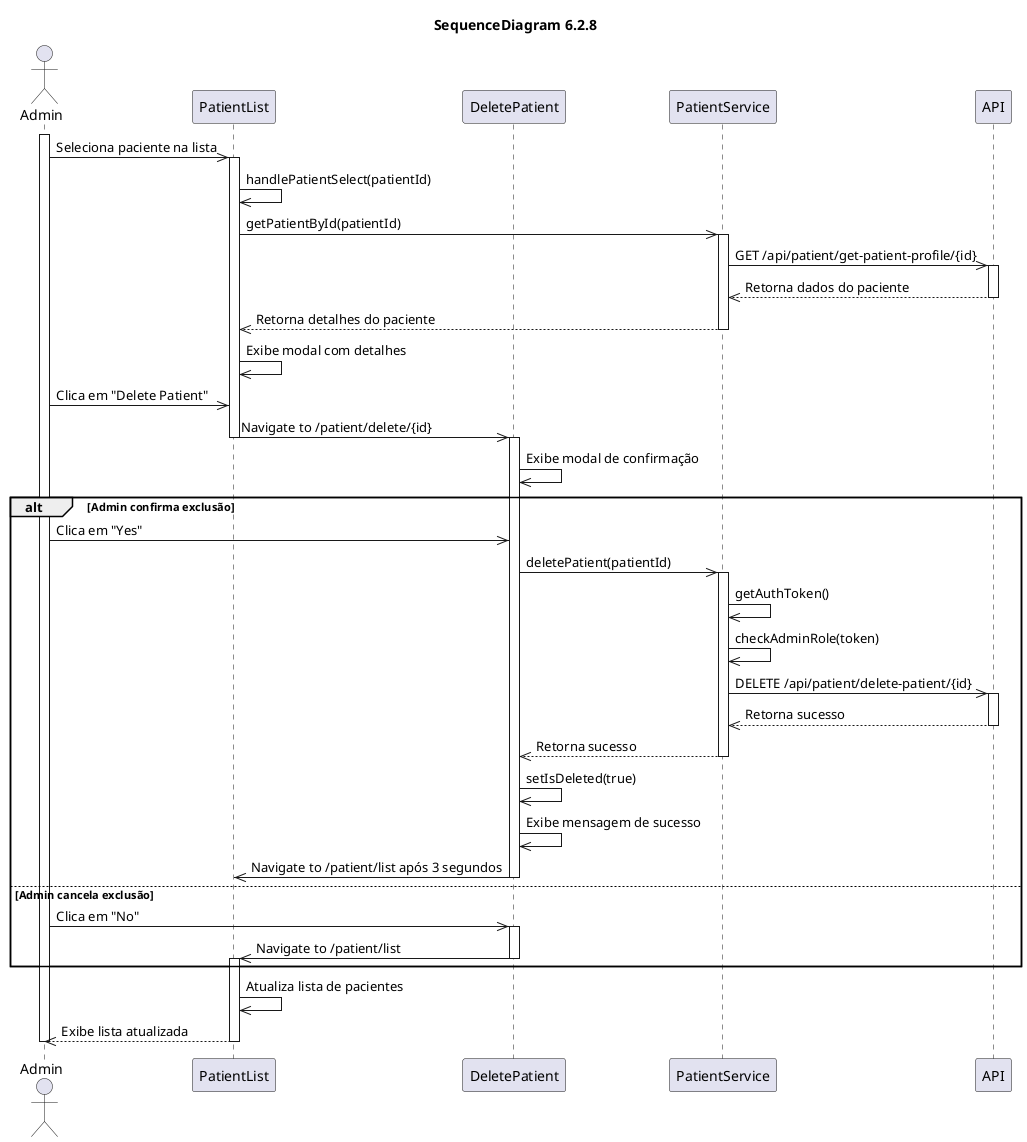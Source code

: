 @startuml
title "SequenceDiagram 6.2.8"
actor Admin
participant PatientList
participant DeletePatient
participant PatientService
participant API

activate Admin
Admin->>PatientList: Seleciona paciente na lista
activate PatientList
PatientList->>PatientList: handlePatientSelect(patientId)
PatientList->>PatientService: getPatientById(patientId)
activate PatientService
PatientService->>API: GET /api/patient/get-patient-profile/{id}
activate API
API-->>PatientService: Retorna dados do paciente
deactivate API
PatientService-->>PatientList: Retorna detalhes do paciente
deactivate PatientService
PatientList->>PatientList: Exibe modal com detalhes

Admin->>PatientList: Clica em "Delete Patient"
PatientList->>DeletePatient: Navigate to /patient/delete/{id}
deactivate PatientList
activate DeletePatient
DeletePatient->>DeletePatient: Exibe modal de confirmação

alt Admin confirma exclusão
    Admin->>DeletePatient: Clica em "Yes"
    DeletePatient->>PatientService: deletePatient(patientId)
    activate PatientService
    PatientService->>PatientService: getAuthToken()
    PatientService->>PatientService: checkAdminRole(token)
    PatientService->>API: DELETE /api/patient/delete-patient/{id}
    activate API
    API-->>PatientService: Retorna sucesso
    deactivate API
    PatientService-->>DeletePatient: Retorna sucesso
    deactivate PatientService
    DeletePatient->>DeletePatient: setIsDeleted(true)
    DeletePatient->>DeletePatient: Exibe mensagem de sucesso
    DeletePatient->>PatientList: Navigate to /patient/list após 3 segundos
    deactivate DeletePatient
else Admin cancela exclusão
    Admin->>DeletePatient: Clica em "No"
    activate DeletePatient
    DeletePatient->>PatientList: Navigate to /patient/list
    deactivate DeletePatient
    activate PatientList
end

activate PatientList
PatientList->>PatientList: Atualiza lista de pacientes
PatientList-->>Admin: Exibe lista atualizada
deactivate PatientList
deactivate Admin
@enduml
